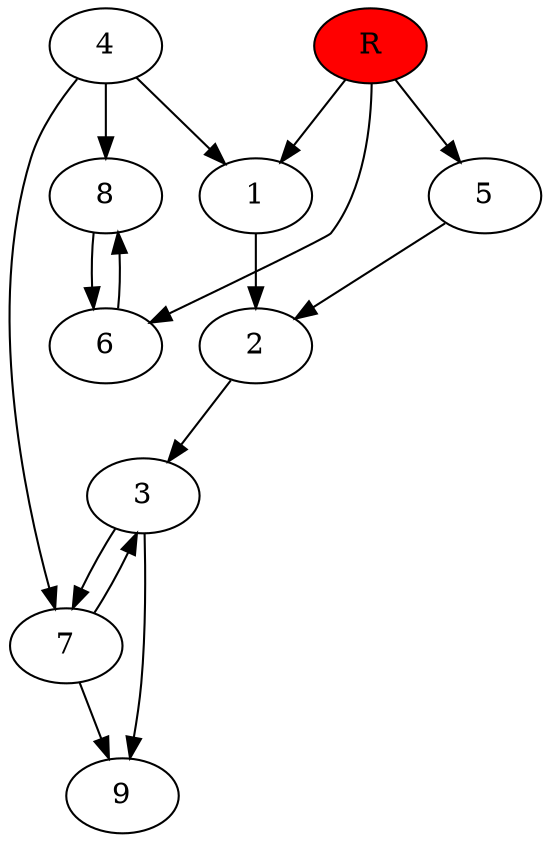 digraph prb36570 {
	1
	2
	3
	4
	5
	6
	7
	8
	R [fillcolor="#ff0000" style=filled]
	1 -> 2
	2 -> 3
	3 -> 7
	3 -> 9
	4 -> 1
	4 -> 7
	4 -> 8
	5 -> 2
	6 -> 8
	7 -> 3
	7 -> 9
	8 -> 6
	R -> 1
	R -> 5
	R -> 6
}
